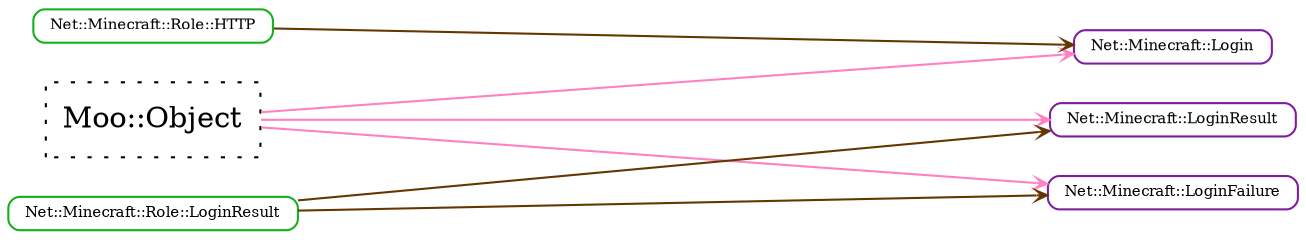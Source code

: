 strict digraph Perl {
	graph [overlap=false,
		rankdir=LR,
		ranksep=5,
		splines=spline
	];
	node [label="\N",
		shape=record,
		style=dotted
	];
	edge [minlen=1];
	"Moo::Object"	 [label="Moo::Object"];
	"Net::Minecraft::Login"	 [color="#7e1e9c",
		fontsize=7,
		height=0.1,
		label="Net::Minecraft::Login",
		shape=Mrecord,
		style=solid];
	"Moo::Object" -> "Net::Minecraft::Login"	 [arrowhead=vee,
		arrowsize=0.5,
		color="#ff81c0",
		dir=forward,
		fontsize=6,
		headclip=1,
		tailclip=1,
		weight=10];
	"Net::Minecraft::LoginFailure"	 [color="#7e1e9c",
		fontsize=7,
		height=0.1,
		label="Net::Minecraft::LoginFailure",
		shape=Mrecord,
		style=solid];
	"Moo::Object" -> "Net::Minecraft::LoginFailure"	 [arrowhead=vee,
		arrowsize=0.5,
		color="#ff81c0",
		dir=forward,
		fontsize=6,
		headclip=1,
		tailclip=1,
		weight=10];
	"Net::Minecraft::LoginResult"	 [color="#7e1e9c",
		fontsize=7,
		height=0.1,
		label="Net::Minecraft::LoginResult",
		shape=Mrecord,
		style=solid];
	"Moo::Object" -> "Net::Minecraft::LoginResult"	 [arrowhead=vee,
		arrowsize=0.5,
		color="#ff81c0",
		dir=forward,
		fontsize=6,
		headclip=1,
		tailclip=1,
		weight=10];
	"Net::Minecraft::Role::HTTP"	 [color="#15b01a",
		fontsize=7,
		height=0.1,
		label="Net::Minecraft::Role::HTTP",
		shape=Mrecord,
		style=solid];
	"Net::Minecraft::Role::HTTP" -> "Net::Minecraft::Login"	 [arrowhead=vee,
		arrowsize=0.5,
		color="#653700",
		dir=forward,
		fontsize=6,
		headclip=1,
		tailclip=1,
		weight=5];
	"Net::Minecraft::Role::LoginResult"	 [color="#15b01a",
		fontsize=7,
		height=0.1,
		label="Net::Minecraft::Role::LoginResult",
		shape=Mrecord,
		style=solid];
	"Net::Minecraft::Role::LoginResult" -> "Net::Minecraft::LoginFailure"	 [arrowhead=vee,
		arrowsize=0.5,
		color="#653700",
		dir=forward,
		fontsize=6,
		headclip=1,
		tailclip=1,
		weight=5];
	"Net::Minecraft::Role::LoginResult" -> "Net::Minecraft::LoginResult"	 [arrowhead=vee,
		arrowsize=0.5,
		color="#653700",
		dir=forward,
		fontsize=6,
		headclip=1,
		tailclip=1,
		weight=5];
}
